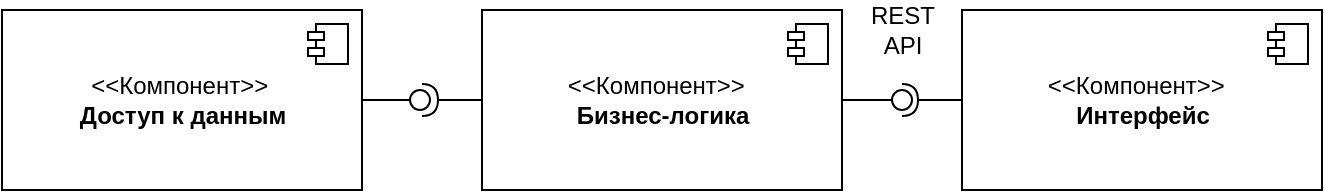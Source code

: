 <mxfile version="18.1.3" type="google"><diagram id="GMBof31NjLx8xDwtnJkU" name="Page-1"><mxGraphModel grid="1" page="1" gridSize="10" guides="1" tooltips="1" connect="1" arrows="1" fold="1" pageScale="1" pageWidth="827" pageHeight="1169" math="0" shadow="0"><root><mxCell id="0"/><mxCell id="1" parent="0"/><mxCell id="Y5PafPSAhUbi8-h_J_0O-1" value="&amp;lt;&amp;lt;Компонент&amp;gt;&amp;gt;&amp;nbsp;&amp;nbsp;&lt;br&gt;&lt;b&gt;Бизнес-логика&lt;/b&gt;" style="html=1;dropTarget=0;" vertex="1" parent="1"><mxGeometry x="390" y="220" width="180" height="90" as="geometry"/></mxCell><mxCell id="Y5PafPSAhUbi8-h_J_0O-2" value="" style="shape=module;jettyWidth=8;jettyHeight=4;" vertex="1" parent="Y5PafPSAhUbi8-h_J_0O-1"><mxGeometry x="1" width="20" height="20" relative="1" as="geometry"><mxPoint x="-27" y="7" as="offset"/></mxGeometry></mxCell><mxCell id="Y5PafPSAhUbi8-h_J_0O-3" value="&amp;lt;&amp;lt;Компонент&amp;gt;&amp;gt;&amp;nbsp;&amp;nbsp;&lt;br&gt;&lt;b&gt;Интерфейс&lt;/b&gt;" style="html=1;dropTarget=0;" vertex="1" parent="1"><mxGeometry x="630" y="220" width="180" height="90" as="geometry"/></mxCell><mxCell id="Y5PafPSAhUbi8-h_J_0O-4" value="" style="shape=module;jettyWidth=8;jettyHeight=4;" vertex="1" parent="Y5PafPSAhUbi8-h_J_0O-3"><mxGeometry x="1" width="20" height="20" relative="1" as="geometry"><mxPoint x="-27" y="7" as="offset"/></mxGeometry></mxCell><mxCell id="Y5PafPSAhUbi8-h_J_0O-5" value="&amp;lt;&amp;lt;Компонент&amp;gt;&amp;gt;&amp;nbsp;&lt;br&gt;&lt;b&gt;Доступ к данным&lt;/b&gt;" style="html=1;dropTarget=0;" vertex="1" parent="1"><mxGeometry x="150" y="220" width="180" height="90" as="geometry"/></mxCell><mxCell id="Y5PafPSAhUbi8-h_J_0O-6" value="" style="shape=module;jettyWidth=8;jettyHeight=4;" vertex="1" parent="Y5PafPSAhUbi8-h_J_0O-5"><mxGeometry x="1" width="20" height="20" relative="1" as="geometry"><mxPoint x="-27" y="7" as="offset"/></mxGeometry></mxCell><mxCell id="Y5PafPSAhUbi8-h_J_0O-12" value="" style="rounded=0;orthogonalLoop=1;jettySize=auto;html=1;endArrow=none;endFill=0;sketch=0;sourcePerimeterSpacing=0;targetPerimeterSpacing=0;exitX=1;exitY=0.5;exitDx=0;exitDy=0;" edge="1" parent="1" source="Y5PafPSAhUbi8-h_J_0O-5" target="Y5PafPSAhUbi8-h_J_0O-14"><mxGeometry relative="1" as="geometry"><mxPoint x="340" y="265" as="sourcePoint"/></mxGeometry></mxCell><mxCell id="Y5PafPSAhUbi8-h_J_0O-13" value="" style="rounded=0;orthogonalLoop=1;jettySize=auto;html=1;endArrow=halfCircle;endFill=0;endSize=6;strokeWidth=1;sketch=0;exitX=0;exitY=0.5;exitDx=0;exitDy=0;" edge="1" parent="1" source="Y5PafPSAhUbi8-h_J_0O-1"><mxGeometry relative="1" as="geometry"><mxPoint x="380" y="265" as="sourcePoint"/><mxPoint x="360" y="265" as="targetPoint"/></mxGeometry></mxCell><mxCell id="Y5PafPSAhUbi8-h_J_0O-14" value="" style="ellipse;whiteSpace=wrap;html=1;align=center;aspect=fixed;resizable=0;points=[];outlineConnect=0;sketch=0;" vertex="1" parent="1"><mxGeometry x="354" y="260" width="10" height="10" as="geometry"/></mxCell><mxCell id="Y5PafPSAhUbi8-h_J_0O-20" value="" style="rounded=0;orthogonalLoop=1;jettySize=auto;html=1;endArrow=none;endFill=0;sketch=0;sourcePerimeterSpacing=0;targetPerimeterSpacing=0;exitX=1;exitY=0.5;exitDx=0;exitDy=0;" edge="1" parent="1" source="Y5PafPSAhUbi8-h_J_0O-1" target="Y5PafPSAhUbi8-h_J_0O-22"><mxGeometry relative="1" as="geometry"><mxPoint x="600" y="195" as="sourcePoint"/></mxGeometry></mxCell><mxCell id="Y5PafPSAhUbi8-h_J_0O-21" value="" style="rounded=0;orthogonalLoop=1;jettySize=auto;html=1;endArrow=halfCircle;endFill=0;endSize=6;strokeWidth=1;sketch=0;exitX=0;exitY=0.5;exitDx=0;exitDy=0;" edge="1" parent="1" source="Y5PafPSAhUbi8-h_J_0O-3"><mxGeometry relative="1" as="geometry"><mxPoint x="640" y="195" as="sourcePoint"/><mxPoint x="600" y="265" as="targetPoint"/></mxGeometry></mxCell><mxCell id="Y5PafPSAhUbi8-h_J_0O-22" value="" style="ellipse;whiteSpace=wrap;html=1;align=center;aspect=fixed;resizable=0;points=[];outlineConnect=0;sketch=0;" vertex="1" parent="1"><mxGeometry x="595" y="260" width="10" height="10" as="geometry"/></mxCell><mxCell id="Y5PafPSAhUbi8-h_J_0O-23" value="REST&lt;br&gt;API" style="text;html=1;align=center;verticalAlign=middle;resizable=0;points=[];autosize=1;strokeColor=none;fillColor=none;" vertex="1" parent="1"><mxGeometry x="575" y="215" width="50" height="30" as="geometry"/></mxCell></root></mxGraphModel></diagram></mxfile>
